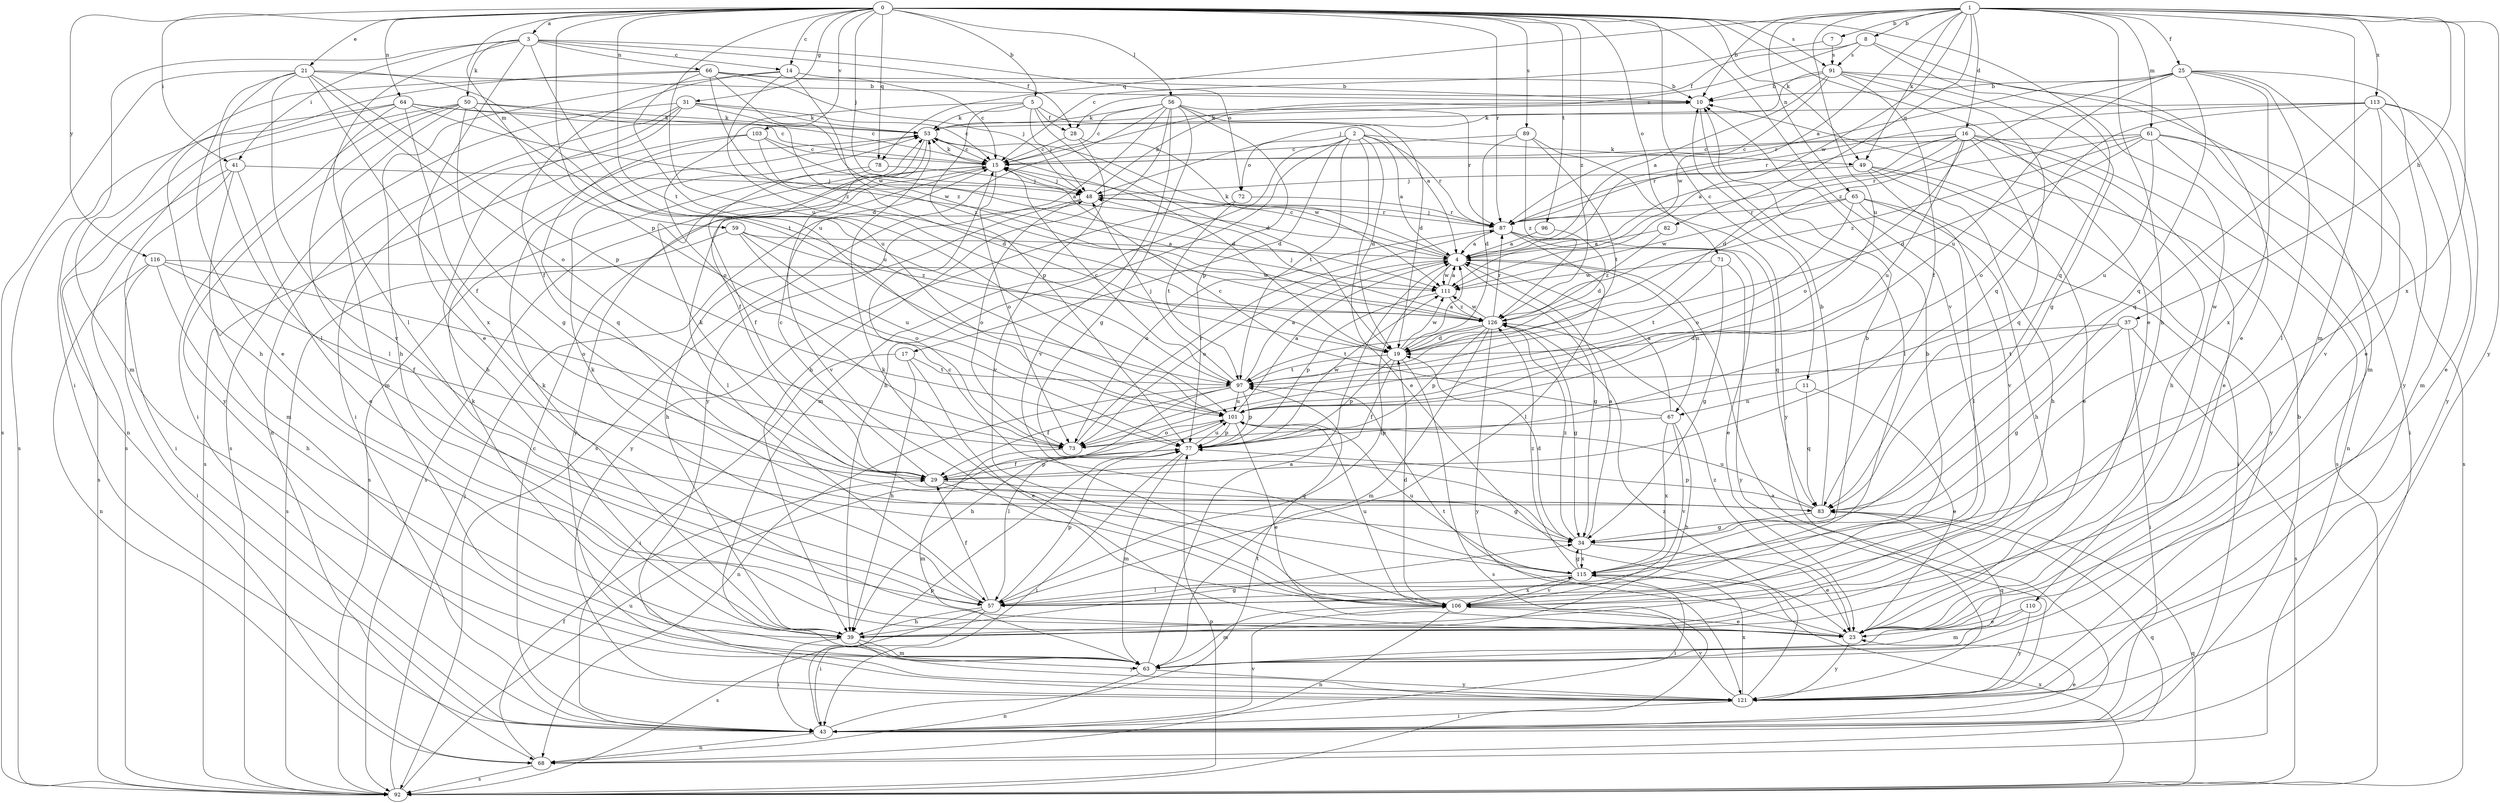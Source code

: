 strict digraph  {
0;
1;
2;
3;
4;
5;
7;
8;
10;
11;
14;
15;
16;
17;
19;
21;
23;
25;
28;
29;
31;
34;
37;
39;
41;
43;
48;
49;
50;
53;
56;
57;
59;
61;
63;
64;
65;
66;
67;
68;
71;
72;
73;
77;
78;
82;
83;
87;
89;
91;
92;
96;
97;
101;
103;
106;
110;
111;
113;
115;
116;
121;
126;
0 -> 3  [label=a];
0 -> 5  [label=b];
0 -> 11  [label=c];
0 -> 14  [label=c];
0 -> 21  [label=e];
0 -> 23  [label=e];
0 -> 31  [label=g];
0 -> 41  [label=i];
0 -> 48  [label=j];
0 -> 49  [label=k];
0 -> 56  [label=l];
0 -> 59  [label=m];
0 -> 64  [label=n];
0 -> 71  [label=o];
0 -> 77  [label=p];
0 -> 78  [label=q];
0 -> 87  [label=r];
0 -> 89  [label=s];
0 -> 91  [label=s];
0 -> 96  [label=t];
0 -> 97  [label=t];
0 -> 101  [label=u];
0 -> 103  [label=v];
0 -> 106  [label=v];
0 -> 110  [label=w];
0 -> 116  [label=y];
0 -> 126  [label=z];
1 -> 4  [label=a];
1 -> 7  [label=b];
1 -> 8  [label=b];
1 -> 10  [label=b];
1 -> 16  [label=d];
1 -> 25  [label=f];
1 -> 37  [label=h];
1 -> 39  [label=h];
1 -> 49  [label=k];
1 -> 61  [label=m];
1 -> 63  [label=m];
1 -> 65  [label=n];
1 -> 78  [label=q];
1 -> 82  [label=q];
1 -> 101  [label=u];
1 -> 111  [label=w];
1 -> 113  [label=x];
1 -> 115  [label=x];
1 -> 121  [label=y];
2 -> 4  [label=a];
2 -> 17  [label=d];
2 -> 19  [label=d];
2 -> 23  [label=e];
2 -> 39  [label=h];
2 -> 49  [label=k];
2 -> 63  [label=m];
2 -> 72  [label=o];
2 -> 87  [label=r];
2 -> 97  [label=t];
3 -> 14  [label=c];
3 -> 23  [label=e];
3 -> 28  [label=f];
3 -> 41  [label=i];
3 -> 43  [label=i];
3 -> 50  [label=k];
3 -> 57  [label=l];
3 -> 66  [label=n];
3 -> 72  [label=o];
3 -> 101  [label=u];
4 -> 15  [label=c];
4 -> 34  [label=g];
4 -> 53  [label=k];
4 -> 57  [label=l];
4 -> 67  [label=n];
4 -> 73  [label=o];
4 -> 111  [label=w];
5 -> 4  [label=a];
5 -> 19  [label=d];
5 -> 28  [label=f];
5 -> 48  [label=j];
5 -> 53  [label=k];
5 -> 73  [label=o];
5 -> 77  [label=p];
7 -> 15  [label=c];
7 -> 91  [label=s];
8 -> 15  [label=c];
8 -> 23  [label=e];
8 -> 28  [label=f];
8 -> 83  [label=q];
8 -> 91  [label=s];
10 -> 53  [label=k];
10 -> 57  [label=l];
11 -> 23  [label=e];
11 -> 67  [label=n];
11 -> 83  [label=q];
14 -> 10  [label=b];
14 -> 19  [label=d];
14 -> 29  [label=f];
14 -> 39  [label=h];
14 -> 126  [label=z];
15 -> 48  [label=j];
15 -> 53  [label=k];
15 -> 57  [label=l];
15 -> 73  [label=o];
15 -> 92  [label=s];
15 -> 121  [label=y];
16 -> 4  [label=a];
16 -> 15  [label=c];
16 -> 19  [label=d];
16 -> 23  [label=e];
16 -> 39  [label=h];
16 -> 73  [label=o];
16 -> 83  [label=q];
16 -> 87  [label=r];
16 -> 92  [label=s];
16 -> 101  [label=u];
17 -> 23  [label=e];
17 -> 39  [label=h];
17 -> 43  [label=i];
17 -> 97  [label=t];
19 -> 4  [label=a];
19 -> 29  [label=f];
19 -> 77  [label=p];
19 -> 92  [label=s];
19 -> 97  [label=t];
19 -> 111  [label=w];
21 -> 10  [label=b];
21 -> 23  [label=e];
21 -> 57  [label=l];
21 -> 73  [label=o];
21 -> 77  [label=p];
21 -> 92  [label=s];
21 -> 97  [label=t];
21 -> 106  [label=v];
21 -> 115  [label=x];
23 -> 97  [label=t];
23 -> 121  [label=y];
23 -> 126  [label=z];
25 -> 10  [label=b];
25 -> 23  [label=e];
25 -> 57  [label=l];
25 -> 83  [label=q];
25 -> 87  [label=r];
25 -> 101  [label=u];
25 -> 115  [label=x];
25 -> 121  [label=y];
25 -> 126  [label=z];
28 -> 15  [label=c];
28 -> 106  [label=v];
28 -> 111  [label=w];
29 -> 15  [label=c];
29 -> 34  [label=g];
29 -> 77  [label=p];
29 -> 83  [label=q];
31 -> 15  [label=c];
31 -> 39  [label=h];
31 -> 43  [label=i];
31 -> 53  [label=k];
31 -> 68  [label=n];
31 -> 92  [label=s];
31 -> 126  [label=z];
34 -> 4  [label=a];
34 -> 19  [label=d];
34 -> 23  [label=e];
34 -> 115  [label=x];
34 -> 126  [label=z];
37 -> 19  [label=d];
37 -> 34  [label=g];
37 -> 43  [label=i];
37 -> 92  [label=s];
37 -> 97  [label=t];
39 -> 34  [label=g];
39 -> 43  [label=i];
39 -> 53  [label=k];
39 -> 63  [label=m];
39 -> 121  [label=y];
41 -> 23  [label=e];
41 -> 43  [label=i];
41 -> 48  [label=j];
41 -> 63  [label=m];
41 -> 92  [label=s];
43 -> 4  [label=a];
43 -> 10  [label=b];
43 -> 15  [label=c];
43 -> 23  [label=e];
43 -> 68  [label=n];
43 -> 77  [label=p];
43 -> 97  [label=t];
43 -> 106  [label=v];
48 -> 10  [label=b];
48 -> 39  [label=h];
48 -> 73  [label=o];
48 -> 87  [label=r];
49 -> 23  [label=e];
49 -> 39  [label=h];
49 -> 48  [label=j];
49 -> 106  [label=v];
49 -> 121  [label=y];
50 -> 15  [label=c];
50 -> 34  [label=g];
50 -> 43  [label=i];
50 -> 53  [label=k];
50 -> 63  [label=m];
50 -> 92  [label=s];
50 -> 101  [label=u];
50 -> 121  [label=y];
53 -> 15  [label=c];
53 -> 19  [label=d];
53 -> 29  [label=f];
53 -> 106  [label=v];
56 -> 15  [label=c];
56 -> 19  [label=d];
56 -> 34  [label=g];
56 -> 39  [label=h];
56 -> 53  [label=k];
56 -> 77  [label=p];
56 -> 87  [label=r];
56 -> 92  [label=s];
56 -> 106  [label=v];
56 -> 121  [label=y];
57 -> 10  [label=b];
57 -> 29  [label=f];
57 -> 39  [label=h];
57 -> 43  [label=i];
57 -> 53  [label=k];
57 -> 77  [label=p];
57 -> 92  [label=s];
59 -> 4  [label=a];
59 -> 73  [label=o];
59 -> 92  [label=s];
59 -> 101  [label=u];
59 -> 126  [label=z];
61 -> 15  [label=c];
61 -> 19  [label=d];
61 -> 43  [label=i];
61 -> 68  [label=n];
61 -> 87  [label=r];
61 -> 92  [label=s];
61 -> 101  [label=u];
61 -> 126  [label=z];
63 -> 4  [label=a];
63 -> 53  [label=k];
63 -> 68  [label=n];
63 -> 83  [label=q];
63 -> 121  [label=y];
64 -> 15  [label=c];
64 -> 29  [label=f];
64 -> 53  [label=k];
64 -> 57  [label=l];
64 -> 68  [label=n];
64 -> 92  [label=s];
64 -> 111  [label=w];
65 -> 39  [label=h];
65 -> 43  [label=i];
65 -> 57  [label=l];
65 -> 73  [label=o];
65 -> 87  [label=r];
65 -> 111  [label=w];
66 -> 10  [label=b];
66 -> 15  [label=c];
66 -> 39  [label=h];
66 -> 48  [label=j];
66 -> 63  [label=m];
66 -> 101  [label=u];
66 -> 111  [label=w];
66 -> 126  [label=z];
67 -> 4  [label=a];
67 -> 15  [label=c];
67 -> 39  [label=h];
67 -> 77  [label=p];
67 -> 106  [label=v];
67 -> 115  [label=x];
68 -> 29  [label=f];
68 -> 83  [label=q];
68 -> 92  [label=s];
71 -> 34  [label=g];
71 -> 97  [label=t];
71 -> 111  [label=w];
71 -> 121  [label=y];
72 -> 87  [label=r];
72 -> 97  [label=t];
72 -> 121  [label=y];
73 -> 63  [label=m];
73 -> 87  [label=r];
77 -> 29  [label=f];
77 -> 43  [label=i];
77 -> 63  [label=m];
77 -> 101  [label=u];
77 -> 111  [label=w];
78 -> 29  [label=f];
78 -> 48  [label=j];
78 -> 92  [label=s];
82 -> 4  [label=a];
82 -> 126  [label=z];
83 -> 10  [label=b];
83 -> 34  [label=g];
83 -> 53  [label=k];
83 -> 77  [label=p];
83 -> 101  [label=u];
87 -> 4  [label=a];
87 -> 23  [label=e];
87 -> 48  [label=j];
87 -> 57  [label=l];
87 -> 73  [label=o];
87 -> 83  [label=q];
89 -> 15  [label=c];
89 -> 19  [label=d];
89 -> 97  [label=t];
89 -> 121  [label=y];
89 -> 126  [label=z];
91 -> 4  [label=a];
91 -> 10  [label=b];
91 -> 29  [label=f];
91 -> 34  [label=g];
91 -> 48  [label=j];
91 -> 63  [label=m];
91 -> 83  [label=q];
91 -> 111  [label=w];
92 -> 48  [label=j];
92 -> 77  [label=p];
92 -> 83  [label=q];
92 -> 101  [label=u];
92 -> 115  [label=x];
96 -> 4  [label=a];
96 -> 19  [label=d];
97 -> 4  [label=a];
97 -> 15  [label=c];
97 -> 29  [label=f];
97 -> 39  [label=h];
97 -> 48  [label=j];
97 -> 68  [label=n];
97 -> 77  [label=p];
97 -> 101  [label=u];
101 -> 4  [label=a];
101 -> 23  [label=e];
101 -> 57  [label=l];
101 -> 73  [label=o];
101 -> 77  [label=p];
103 -> 4  [label=a];
103 -> 15  [label=c];
103 -> 19  [label=d];
103 -> 83  [label=q];
103 -> 92  [label=s];
106 -> 19  [label=d];
106 -> 23  [label=e];
106 -> 53  [label=k];
106 -> 63  [label=m];
106 -> 68  [label=n];
106 -> 101  [label=u];
106 -> 115  [label=x];
110 -> 23  [label=e];
110 -> 63  [label=m];
110 -> 121  [label=y];
111 -> 4  [label=a];
111 -> 77  [label=p];
111 -> 126  [label=z];
113 -> 23  [label=e];
113 -> 53  [label=k];
113 -> 63  [label=m];
113 -> 73  [label=o];
113 -> 83  [label=q];
113 -> 87  [label=r];
113 -> 106  [label=v];
113 -> 121  [label=y];
115 -> 10  [label=b];
115 -> 15  [label=c];
115 -> 34  [label=g];
115 -> 43  [label=i];
115 -> 57  [label=l];
115 -> 101  [label=u];
115 -> 106  [label=v];
115 -> 126  [label=z];
116 -> 29  [label=f];
116 -> 39  [label=h];
116 -> 43  [label=i];
116 -> 68  [label=n];
116 -> 73  [label=o];
116 -> 111  [label=w];
121 -> 43  [label=i];
121 -> 106  [label=v];
121 -> 115  [label=x];
121 -> 126  [label=z];
126 -> 19  [label=d];
126 -> 34  [label=g];
126 -> 48  [label=j];
126 -> 63  [label=m];
126 -> 77  [label=p];
126 -> 87  [label=r];
126 -> 97  [label=t];
126 -> 111  [label=w];
126 -> 121  [label=y];
}
